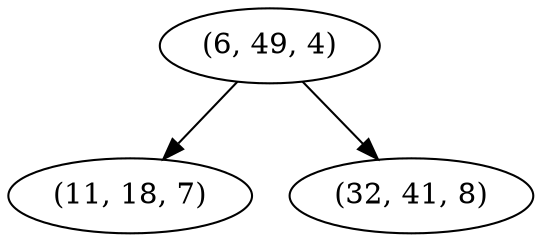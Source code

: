 digraph tree {
    "(6, 49, 4)";
    "(11, 18, 7)";
    "(32, 41, 8)";
    "(6, 49, 4)" -> "(11, 18, 7)";
    "(6, 49, 4)" -> "(32, 41, 8)";
}
